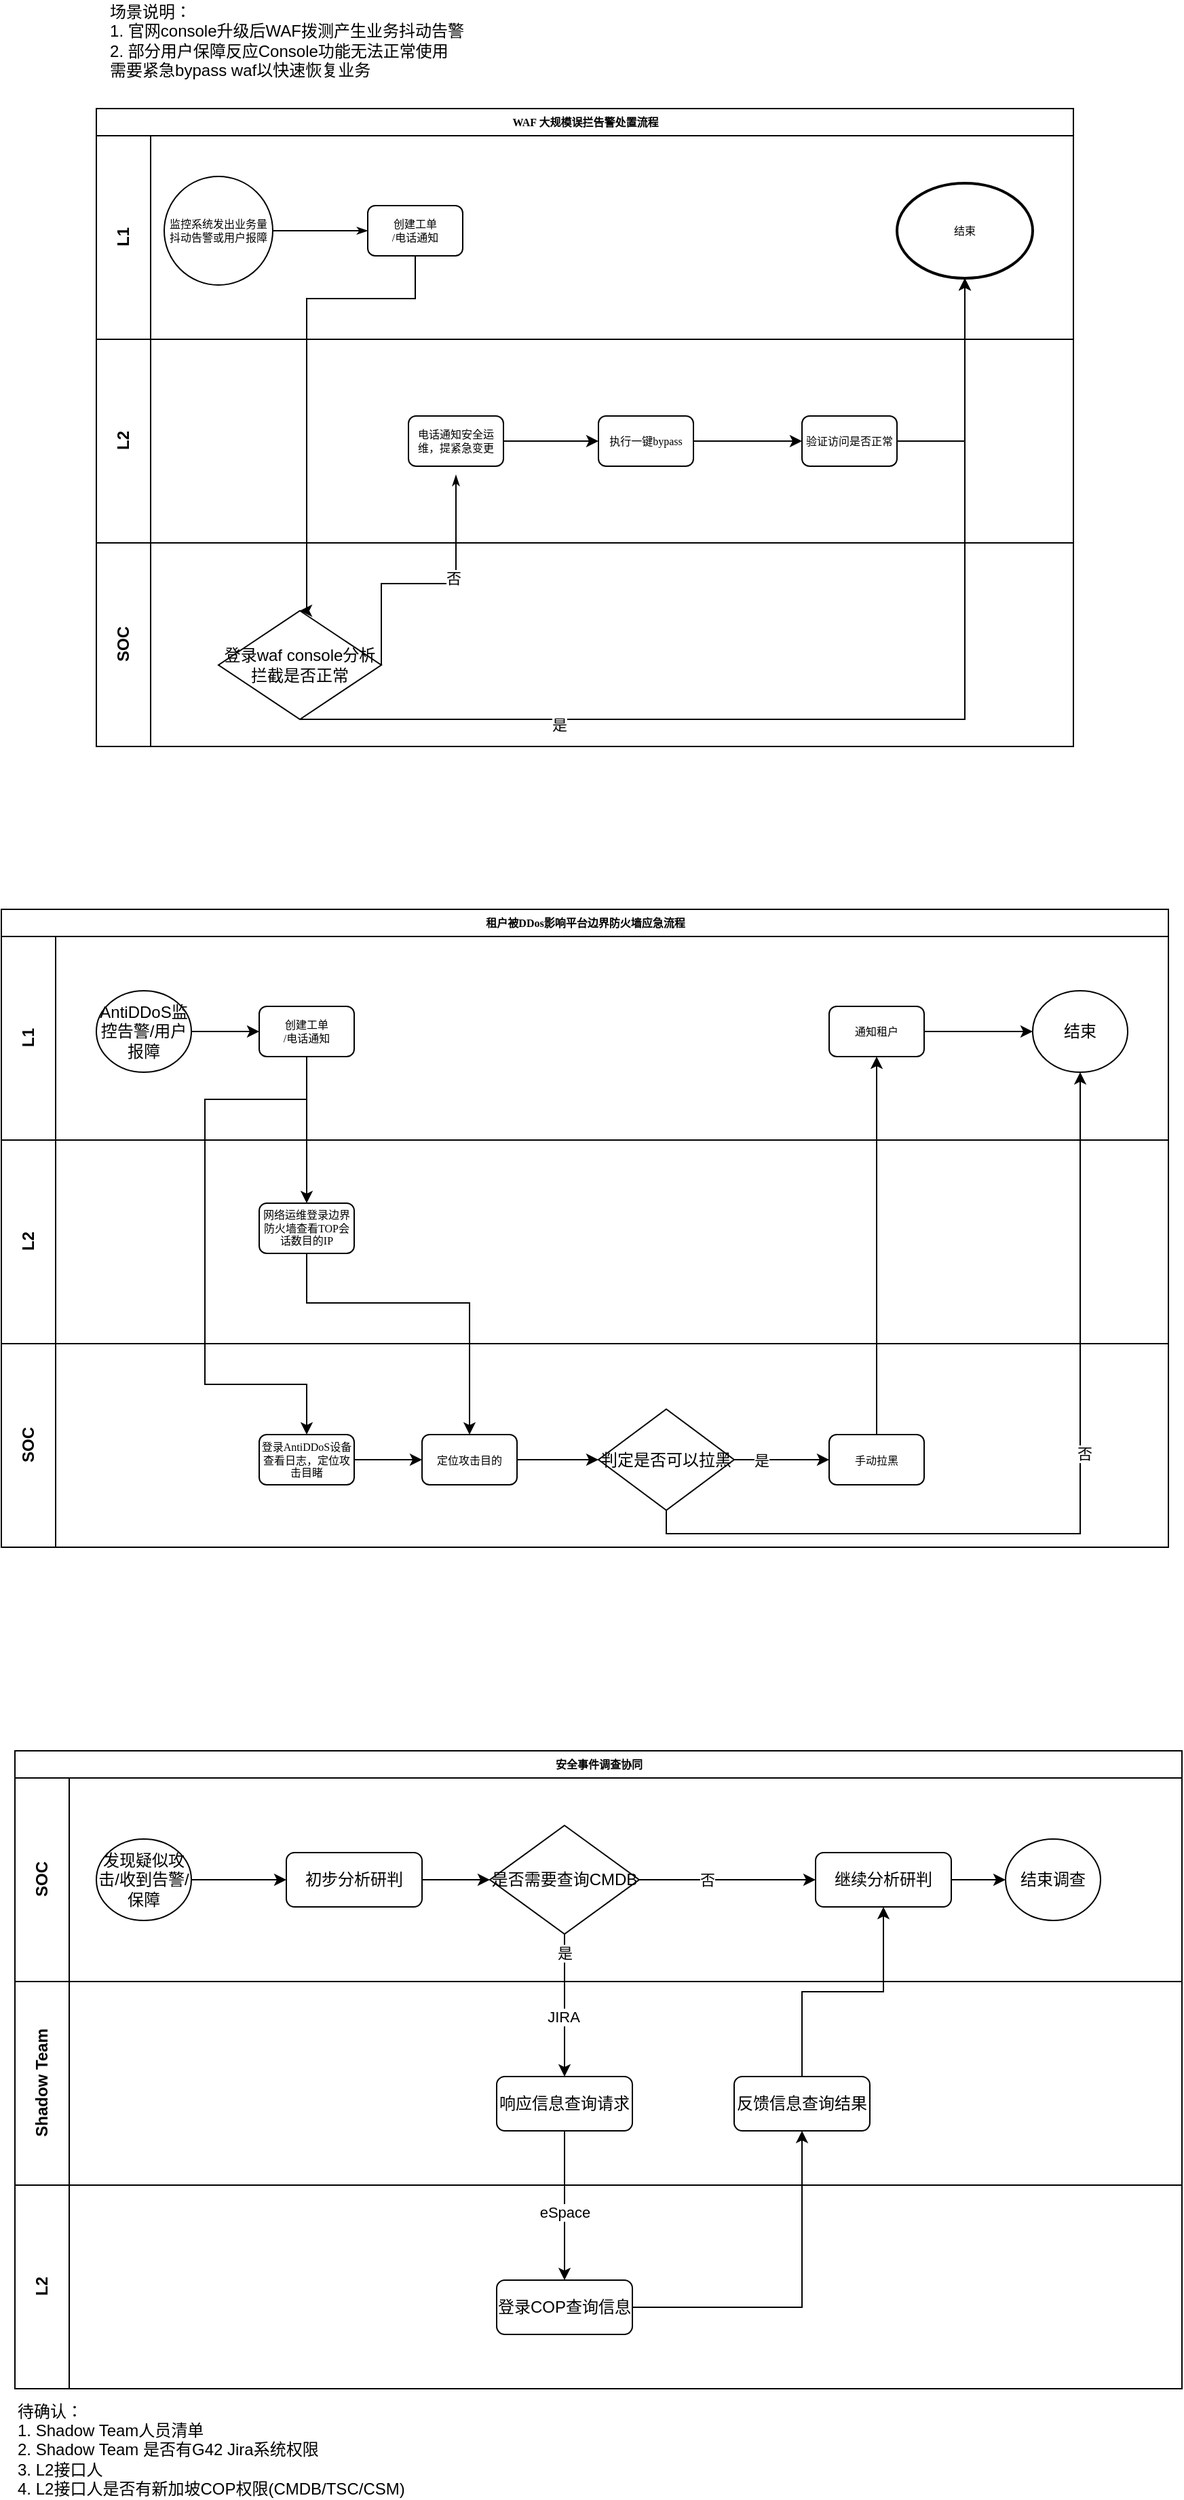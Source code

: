 <mxfile version="13.9.2" type="github">
  <diagram name="Page-1" id="c7488fd3-1785-93aa-aadb-54a6760d102a">
    <mxGraphModel dx="1038" dy="1558" grid="1" gridSize="10" guides="1" tooltips="1" connect="1" arrows="1" fold="1" page="1" pageScale="1" pageWidth="1100" pageHeight="850" background="#ffffff" math="0" shadow="0">
      <root>
        <mxCell id="0" />
        <mxCell id="1" parent="0" />
        <mxCell id="2b4e8129b02d487f-1" value="WAF 大规模误拦告警处置流程" style="swimlane;html=1;childLayout=stackLayout;horizontal=1;startSize=20;horizontalStack=0;rounded=0;shadow=0;labelBackgroundColor=none;strokeWidth=1;fontFamily=Verdana;fontSize=8;align=center;" parent="1" vertex="1">
          <mxGeometry x="150" y="-650" width="720" height="470" as="geometry" />
        </mxCell>
        <mxCell id="2b4e8129b02d487f-2" value="L1" style="swimlane;html=1;startSize=40;horizontal=0;" parent="2b4e8129b02d487f-1" vertex="1">
          <mxGeometry y="20" width="720" height="150" as="geometry" />
        </mxCell>
        <mxCell id="2b4e8129b02d487f-5" value="监控系统发出业务量抖动告警或用户报障" style="ellipse;whiteSpace=wrap;html=1;rounded=0;shadow=0;labelBackgroundColor=none;strokeWidth=1;fontFamily=Verdana;fontSize=8;align=center;" parent="2b4e8129b02d487f-2" vertex="1">
          <mxGeometry x="50" y="30" width="80" height="80" as="geometry" />
        </mxCell>
        <mxCell id="2b4e8129b02d487f-7" value="创建工单&lt;br&gt;/电话通知" style="rounded=1;whiteSpace=wrap;html=1;shadow=0;labelBackgroundColor=none;strokeWidth=1;fontFamily=Verdana;fontSize=8;align=center;" parent="2b4e8129b02d487f-2" vertex="1">
          <mxGeometry x="200" y="51.5" width="70" height="37" as="geometry" />
        </mxCell>
        <mxCell id="2b4e8129b02d487f-8" value="结束" style="ellipse;whiteSpace=wrap;html=1;rounded=0;shadow=0;labelBackgroundColor=none;strokeWidth=2;fontFamily=Verdana;fontSize=8;align=center;" parent="2b4e8129b02d487f-2" vertex="1">
          <mxGeometry x="590" y="35" width="100" height="70" as="geometry" />
        </mxCell>
        <mxCell id="2b4e8129b02d487f-18" style="edgeStyle=orthogonalEdgeStyle;rounded=0;html=1;labelBackgroundColor=none;startArrow=none;startFill=0;startSize=5;endArrow=classicThin;endFill=1;endSize=5;jettySize=auto;orthogonalLoop=1;strokeWidth=1;fontFamily=Verdana;fontSize=8;entryX=0;entryY=0.5;entryDx=0;entryDy=0;" parent="2b4e8129b02d487f-2" source="2b4e8129b02d487f-5" target="2b4e8129b02d487f-7" edge="1">
          <mxGeometry relative="1" as="geometry">
            <mxPoint x="155" y="56.5" as="targetPoint" />
            <Array as="points">
              <mxPoint x="180" y="70" />
              <mxPoint x="180" y="70" />
            </Array>
          </mxGeometry>
        </mxCell>
        <mxCell id="2b4e8129b02d487f-3" value="L2" style="swimlane;html=1;startSize=40;horizontal=0;" parent="2b4e8129b02d487f-1" vertex="1">
          <mxGeometry y="170" width="720" height="150" as="geometry">
            <mxRectangle y="170" width="720" height="40" as="alternateBounds" />
          </mxGeometry>
        </mxCell>
        <mxCell id="ZsROM8cVM0XpCCuU5VTD-8" style="edgeStyle=orthogonalEdgeStyle;rounded=0;orthogonalLoop=1;jettySize=auto;html=1;" parent="2b4e8129b02d487f-3" source="2b4e8129b02d487f-9" target="ZsROM8cVM0XpCCuU5VTD-7" edge="1">
          <mxGeometry relative="1" as="geometry" />
        </mxCell>
        <mxCell id="2b4e8129b02d487f-9" value="电话通知安全运维，提紧急变更" style="rounded=1;whiteSpace=wrap;html=1;shadow=0;labelBackgroundColor=none;strokeWidth=1;fontFamily=Verdana;fontSize=8;align=center;" parent="2b4e8129b02d487f-3" vertex="1">
          <mxGeometry x="230" y="56.5" width="70" height="37" as="geometry" />
        </mxCell>
        <mxCell id="ZsROM8cVM0XpCCuU5VTD-10" style="edgeStyle=orthogonalEdgeStyle;rounded=0;orthogonalLoop=1;jettySize=auto;html=1;" parent="2b4e8129b02d487f-3" source="ZsROM8cVM0XpCCuU5VTD-7" target="ZsROM8cVM0XpCCuU5VTD-9" edge="1">
          <mxGeometry relative="1" as="geometry" />
        </mxCell>
        <mxCell id="ZsROM8cVM0XpCCuU5VTD-7" value="执行一键bypass" style="rounded=1;whiteSpace=wrap;html=1;shadow=0;labelBackgroundColor=none;strokeWidth=1;fontFamily=Verdana;fontSize=8;align=center;" parent="2b4e8129b02d487f-3" vertex="1">
          <mxGeometry x="370" y="56.5" width="70" height="37" as="geometry" />
        </mxCell>
        <mxCell id="ZsROM8cVM0XpCCuU5VTD-9" value="验证访问是否正常" style="rounded=1;whiteSpace=wrap;html=1;shadow=0;labelBackgroundColor=none;strokeWidth=1;fontFamily=Verdana;fontSize=8;align=center;" parent="2b4e8129b02d487f-3" vertex="1">
          <mxGeometry x="520" y="56.5" width="70" height="37" as="geometry" />
        </mxCell>
        <mxCell id="ZsROM8cVM0XpCCuU5VTD-3" value="SOC" style="swimlane;html=1;startSize=40;horizontal=0;" parent="2b4e8129b02d487f-1" vertex="1">
          <mxGeometry y="320" width="720" height="150" as="geometry">
            <mxRectangle y="170" width="720" height="40" as="alternateBounds" />
          </mxGeometry>
        </mxCell>
        <mxCell id="ZsROM8cVM0XpCCuU5VTD-12" value="登录waf console分析拦截是否正常" style="rhombus;whiteSpace=wrap;html=1;" parent="ZsROM8cVM0XpCCuU5VTD-3" vertex="1">
          <mxGeometry x="90" y="50" width="120" height="80" as="geometry" />
        </mxCell>
        <mxCell id="ZsROM8cVM0XpCCuU5VTD-2" style="edgeStyle=orthogonalEdgeStyle;rounded=0;orthogonalLoop=1;jettySize=auto;html=1;entryX=0.5;entryY=0;entryDx=0;entryDy=0;" parent="2b4e8129b02d487f-1" source="2b4e8129b02d487f-7" target="ZsROM8cVM0XpCCuU5VTD-12" edge="1">
          <mxGeometry relative="1" as="geometry">
            <mxPoint x="155" y="370" as="targetPoint" />
            <Array as="points">
              <mxPoint x="235" y="140" />
              <mxPoint x="155" y="140" />
              <mxPoint x="155" y="370" />
            </Array>
          </mxGeometry>
        </mxCell>
        <mxCell id="2b4e8129b02d487f-26" style="edgeStyle=orthogonalEdgeStyle;rounded=0;html=1;labelBackgroundColor=none;startArrow=none;startFill=0;startSize=5;endArrow=classicThin;endFill=1;endSize=5;jettySize=auto;orthogonalLoop=1;strokeWidth=1;fontFamily=Verdana;fontSize=8;exitX=1;exitY=0.5;exitDx=0;exitDy=0;" parent="2b4e8129b02d487f-1" source="ZsROM8cVM0XpCCuU5VTD-12" edge="1">
          <mxGeometry relative="1" as="geometry">
            <mxPoint x="180" y="388.5" as="sourcePoint" />
            <mxPoint x="265" y="270" as="targetPoint" />
            <Array as="points">
              <mxPoint x="210" y="350" />
              <mxPoint x="265" y="350" />
            </Array>
          </mxGeometry>
        </mxCell>
        <mxCell id="ZsROM8cVM0XpCCuU5VTD-15" value="否" style="edgeLabel;html=1;align=center;verticalAlign=middle;resizable=0;points=[];" parent="2b4e8129b02d487f-26" vertex="1" connectable="0">
          <mxGeometry x="0.223" y="2" relative="1" as="geometry">
            <mxPoint as="offset" />
          </mxGeometry>
        </mxCell>
        <mxCell id="ZsROM8cVM0XpCCuU5VTD-11" style="edgeStyle=orthogonalEdgeStyle;rounded=0;orthogonalLoop=1;jettySize=auto;html=1;entryX=0.5;entryY=1;entryDx=0;entryDy=0;" parent="2b4e8129b02d487f-1" source="ZsROM8cVM0XpCCuU5VTD-9" target="2b4e8129b02d487f-8" edge="1">
          <mxGeometry relative="1" as="geometry">
            <Array as="points">
              <mxPoint x="640" y="245" />
            </Array>
          </mxGeometry>
        </mxCell>
        <mxCell id="ZsROM8cVM0XpCCuU5VTD-13" style="edgeStyle=orthogonalEdgeStyle;rounded=0;orthogonalLoop=1;jettySize=auto;html=1;exitX=0.5;exitY=1;exitDx=0;exitDy=0;" parent="2b4e8129b02d487f-1" source="ZsROM8cVM0XpCCuU5VTD-12" target="2b4e8129b02d487f-8" edge="1">
          <mxGeometry relative="1" as="geometry">
            <Array as="points">
              <mxPoint x="640" y="450" />
            </Array>
          </mxGeometry>
        </mxCell>
        <mxCell id="ZsROM8cVM0XpCCuU5VTD-16" value="是" style="edgeLabel;html=1;align=center;verticalAlign=middle;resizable=0;points=[];" parent="ZsROM8cVM0XpCCuU5VTD-13" vertex="1" connectable="0">
          <mxGeometry x="-0.532" y="-4" relative="1" as="geometry">
            <mxPoint as="offset" />
          </mxGeometry>
        </mxCell>
        <mxCell id="ZsROM8cVM0XpCCuU5VTD-17" value="&lt;div style=&quot;text-align: left&quot;&gt;&lt;span&gt;场景说明：&lt;/span&gt;&lt;/div&gt;1. 官网console升级后WAF拨测产生业务抖动告警&lt;br&gt;&lt;div style=&quot;text-align: left&quot;&gt;&lt;span&gt;2. 部分用户保障反应Console功能无法正常使用&lt;/span&gt;&lt;/div&gt;&lt;div style=&quot;text-align: left&quot;&gt;&lt;span&gt;需要紧急bypass waf以快速恢复业务&lt;/span&gt;&lt;/div&gt;" style="text;html=1;align=center;verticalAlign=middle;resizable=0;points=[];autosize=1;" parent="1" vertex="1">
          <mxGeometry x="150" y="-730" width="280" height="60" as="geometry" />
        </mxCell>
        <mxCell id="ZsROM8cVM0XpCCuU5VTD-18" value="租户被DDos影响平台边界防火墙应急流程" style="swimlane;html=1;childLayout=stackLayout;horizontal=1;startSize=20;horizontalStack=0;rounded=0;shadow=0;labelBackgroundColor=none;strokeWidth=1;fontFamily=Verdana;fontSize=8;align=center;" parent="1" vertex="1">
          <mxGeometry x="80" y="-60" width="860" height="470" as="geometry" />
        </mxCell>
        <mxCell id="ZsROM8cVM0XpCCuU5VTD-19" value="L1" style="swimlane;html=1;startSize=40;horizontal=0;" parent="ZsROM8cVM0XpCCuU5VTD-18" vertex="1">
          <mxGeometry y="20" width="860" height="150" as="geometry" />
        </mxCell>
        <mxCell id="ZsROM8cVM0XpCCuU5VTD-44" style="edgeStyle=orthogonalEdgeStyle;rounded=0;orthogonalLoop=1;jettySize=auto;html=1;entryX=0;entryY=0.5;entryDx=0;entryDy=0;" parent="ZsROM8cVM0XpCCuU5VTD-19" source="ZsROM8cVM0XpCCuU5VTD-39" target="ZsROM8cVM0XpCCuU5VTD-41" edge="1">
          <mxGeometry relative="1" as="geometry" />
        </mxCell>
        <mxCell id="ZsROM8cVM0XpCCuU5VTD-39" value="AntiDDoS监控告警/用户报障" style="ellipse;whiteSpace=wrap;html=1;" parent="ZsROM8cVM0XpCCuU5VTD-19" vertex="1">
          <mxGeometry x="70" y="40" width="70" height="60" as="geometry" />
        </mxCell>
        <mxCell id="ZsROM8cVM0XpCCuU5VTD-41" value="创建工单&lt;br&gt;/电话通知" style="rounded=1;whiteSpace=wrap;html=1;shadow=0;labelBackgroundColor=none;strokeWidth=1;fontFamily=Verdana;fontSize=8;align=center;" parent="ZsROM8cVM0XpCCuU5VTD-19" vertex="1">
          <mxGeometry x="190" y="51.5" width="70" height="37" as="geometry" />
        </mxCell>
        <mxCell id="ZsROM8cVM0XpCCuU5VTD-57" value="结束" style="ellipse;whiteSpace=wrap;html=1;" parent="ZsROM8cVM0XpCCuU5VTD-19" vertex="1">
          <mxGeometry x="760" y="40" width="70" height="60" as="geometry" />
        </mxCell>
        <mxCell id="ZsROM8cVM0XpCCuU5VTD-60" style="edgeStyle=orthogonalEdgeStyle;rounded=0;orthogonalLoop=1;jettySize=auto;html=1;" parent="ZsROM8cVM0XpCCuU5VTD-19" source="ZsROM8cVM0XpCCuU5VTD-58" target="ZsROM8cVM0XpCCuU5VTD-57" edge="1">
          <mxGeometry relative="1" as="geometry" />
        </mxCell>
        <mxCell id="ZsROM8cVM0XpCCuU5VTD-58" value="通知租户" style="rounded=1;whiteSpace=wrap;html=1;shadow=0;labelBackgroundColor=none;strokeWidth=1;fontFamily=Verdana;fontSize=8;align=center;" parent="ZsROM8cVM0XpCCuU5VTD-19" vertex="1">
          <mxGeometry x="610" y="51.5" width="70" height="37" as="geometry" />
        </mxCell>
        <mxCell id="ZsROM8cVM0XpCCuU5VTD-24" value="L2" style="swimlane;html=1;startSize=40;horizontal=0;" parent="ZsROM8cVM0XpCCuU5VTD-18" vertex="1">
          <mxGeometry y="170" width="860" height="150" as="geometry">
            <mxRectangle y="170" width="720" height="40" as="alternateBounds" />
          </mxGeometry>
        </mxCell>
        <mxCell id="ZsROM8cVM0XpCCuU5VTD-43" value="网络运维登录边界防火墙查看TOP会话数目的IP" style="rounded=1;whiteSpace=wrap;html=1;shadow=0;labelBackgroundColor=none;strokeWidth=1;fontFamily=Verdana;fontSize=8;align=center;" parent="ZsROM8cVM0XpCCuU5VTD-24" vertex="1">
          <mxGeometry x="190" y="46.5" width="70" height="37" as="geometry" />
        </mxCell>
        <mxCell id="ZsROM8cVM0XpCCuU5VTD-30" value="SOC" style="swimlane;html=1;startSize=40;horizontal=0;" parent="ZsROM8cVM0XpCCuU5VTD-18" vertex="1">
          <mxGeometry y="320" width="860" height="150" as="geometry">
            <mxRectangle y="170" width="720" height="40" as="alternateBounds" />
          </mxGeometry>
        </mxCell>
        <mxCell id="ZsROM8cVM0XpCCuU5VTD-48" style="edgeStyle=orthogonalEdgeStyle;rounded=0;orthogonalLoop=1;jettySize=auto;html=1;entryX=0;entryY=0.5;entryDx=0;entryDy=0;" parent="ZsROM8cVM0XpCCuU5VTD-30" source="ZsROM8cVM0XpCCuU5VTD-42" target="ZsROM8cVM0XpCCuU5VTD-47" edge="1">
          <mxGeometry relative="1" as="geometry" />
        </mxCell>
        <mxCell id="ZsROM8cVM0XpCCuU5VTD-42" value="登录AntiDDoS设备查看日志，定位攻击目睹" style="rounded=1;whiteSpace=wrap;html=1;shadow=0;labelBackgroundColor=none;strokeWidth=1;fontFamily=Verdana;fontSize=8;align=center;" parent="ZsROM8cVM0XpCCuU5VTD-30" vertex="1">
          <mxGeometry x="190" y="67" width="70" height="37" as="geometry" />
        </mxCell>
        <mxCell id="ZsROM8cVM0XpCCuU5VTD-52" style="edgeStyle=orthogonalEdgeStyle;rounded=0;orthogonalLoop=1;jettySize=auto;html=1;entryX=0;entryY=0.5;entryDx=0;entryDy=0;" parent="ZsROM8cVM0XpCCuU5VTD-30" source="ZsROM8cVM0XpCCuU5VTD-47" target="ZsROM8cVM0XpCCuU5VTD-51" edge="1">
          <mxGeometry relative="1" as="geometry" />
        </mxCell>
        <mxCell id="ZsROM8cVM0XpCCuU5VTD-47" value="定位攻击目的" style="rounded=1;whiteSpace=wrap;html=1;shadow=0;labelBackgroundColor=none;strokeWidth=1;fontFamily=Verdana;fontSize=8;align=center;" parent="ZsROM8cVM0XpCCuU5VTD-30" vertex="1">
          <mxGeometry x="310" y="67" width="70" height="37" as="geometry" />
        </mxCell>
        <mxCell id="ZsROM8cVM0XpCCuU5VTD-54" style="edgeStyle=orthogonalEdgeStyle;rounded=0;orthogonalLoop=1;jettySize=auto;html=1;entryX=0;entryY=0.5;entryDx=0;entryDy=0;" parent="ZsROM8cVM0XpCCuU5VTD-30" source="ZsROM8cVM0XpCCuU5VTD-51" target="ZsROM8cVM0XpCCuU5VTD-53" edge="1">
          <mxGeometry relative="1" as="geometry" />
        </mxCell>
        <mxCell id="ZsROM8cVM0XpCCuU5VTD-56" value="是" style="edgeLabel;html=1;align=center;verticalAlign=middle;resizable=0;points=[];" parent="ZsROM8cVM0XpCCuU5VTD-54" vertex="1" connectable="0">
          <mxGeometry x="0.002" y="15" relative="1" as="geometry">
            <mxPoint x="-15" y="15" as="offset" />
          </mxGeometry>
        </mxCell>
        <mxCell id="ZsROM8cVM0XpCCuU5VTD-51" value="判定是否可以拉黑" style="rhombus;whiteSpace=wrap;html=1;" parent="ZsROM8cVM0XpCCuU5VTD-30" vertex="1">
          <mxGeometry x="440" y="48.25" width="100" height="74.5" as="geometry" />
        </mxCell>
        <mxCell id="ZsROM8cVM0XpCCuU5VTD-53" value="手动拉黑" style="rounded=1;whiteSpace=wrap;html=1;shadow=0;labelBackgroundColor=none;strokeWidth=1;fontFamily=Verdana;fontSize=8;align=center;" parent="ZsROM8cVM0XpCCuU5VTD-30" vertex="1">
          <mxGeometry x="610" y="67" width="70" height="37" as="geometry" />
        </mxCell>
        <mxCell id="ZsROM8cVM0XpCCuU5VTD-45" style="edgeStyle=orthogonalEdgeStyle;rounded=0;orthogonalLoop=1;jettySize=auto;html=1;entryX=0.5;entryY=0;entryDx=0;entryDy=0;" parent="ZsROM8cVM0XpCCuU5VTD-18" source="ZsROM8cVM0XpCCuU5VTD-41" target="ZsROM8cVM0XpCCuU5VTD-43" edge="1">
          <mxGeometry relative="1" as="geometry" />
        </mxCell>
        <mxCell id="ZsROM8cVM0XpCCuU5VTD-46" style="edgeStyle=orthogonalEdgeStyle;rounded=0;orthogonalLoop=1;jettySize=auto;html=1;entryX=0.5;entryY=0;entryDx=0;entryDy=0;" parent="ZsROM8cVM0XpCCuU5VTD-18" source="ZsROM8cVM0XpCCuU5VTD-41" target="ZsROM8cVM0XpCCuU5VTD-42" edge="1">
          <mxGeometry relative="1" as="geometry">
            <Array as="points">
              <mxPoint x="225" y="140" />
              <mxPoint x="150" y="140" />
              <mxPoint x="150" y="350" />
              <mxPoint x="225" y="350" />
            </Array>
          </mxGeometry>
        </mxCell>
        <mxCell id="ZsROM8cVM0XpCCuU5VTD-50" style="edgeStyle=orthogonalEdgeStyle;rounded=0;orthogonalLoop=1;jettySize=auto;html=1;entryX=0.5;entryY=0;entryDx=0;entryDy=0;" parent="ZsROM8cVM0XpCCuU5VTD-18" source="ZsROM8cVM0XpCCuU5VTD-43" target="ZsROM8cVM0XpCCuU5VTD-47" edge="1">
          <mxGeometry relative="1" as="geometry">
            <Array as="points">
              <mxPoint x="225" y="290" />
              <mxPoint x="345" y="290" />
            </Array>
          </mxGeometry>
        </mxCell>
        <mxCell id="ZsROM8cVM0XpCCuU5VTD-59" style="edgeStyle=orthogonalEdgeStyle;rounded=0;orthogonalLoop=1;jettySize=auto;html=1;entryX=0.5;entryY=1;entryDx=0;entryDy=0;" parent="ZsROM8cVM0XpCCuU5VTD-18" source="ZsROM8cVM0XpCCuU5VTD-53" target="ZsROM8cVM0XpCCuU5VTD-58" edge="1">
          <mxGeometry relative="1" as="geometry" />
        </mxCell>
        <mxCell id="ZsROM8cVM0XpCCuU5VTD-61" style="edgeStyle=orthogonalEdgeStyle;rounded=0;orthogonalLoop=1;jettySize=auto;html=1;entryX=0.5;entryY=1;entryDx=0;entryDy=0;" parent="ZsROM8cVM0XpCCuU5VTD-18" source="ZsROM8cVM0XpCCuU5VTD-51" target="ZsROM8cVM0XpCCuU5VTD-57" edge="1">
          <mxGeometry relative="1" as="geometry">
            <Array as="points">
              <mxPoint x="490" y="460" />
              <mxPoint x="795" y="460" />
            </Array>
          </mxGeometry>
        </mxCell>
        <mxCell id="ZsROM8cVM0XpCCuU5VTD-62" value="否" style="edgeLabel;html=1;align=center;verticalAlign=middle;resizable=0;points=[];" parent="ZsROM8cVM0XpCCuU5VTD-61" vertex="1" connectable="0">
          <mxGeometry x="0.154" y="-3" relative="1" as="geometry">
            <mxPoint as="offset" />
          </mxGeometry>
        </mxCell>
        <mxCell id="ezex_EL2ufpO3QBveKVV-1" value="安全事件调查协同" style="swimlane;html=1;childLayout=stackLayout;horizontal=1;startSize=20;horizontalStack=0;rounded=0;shadow=0;labelBackgroundColor=none;strokeWidth=1;fontFamily=Verdana;fontSize=8;align=center;" vertex="1" parent="1">
          <mxGeometry x="90" y="560" width="860" height="470" as="geometry" />
        </mxCell>
        <mxCell id="ezex_EL2ufpO3QBveKVV-2" value="SOC" style="swimlane;html=1;startSize=40;horizontal=0;" vertex="1" parent="ezex_EL2ufpO3QBveKVV-1">
          <mxGeometry y="20" width="860" height="150" as="geometry" />
        </mxCell>
        <mxCell id="ezex_EL2ufpO3QBveKVV-26" value="发现疑似攻击/收到告警/保障" style="ellipse;whiteSpace=wrap;html=1;" vertex="1" parent="ezex_EL2ufpO3QBveKVV-2">
          <mxGeometry x="60" y="45" width="70" height="60" as="geometry" />
        </mxCell>
        <mxCell id="ezex_EL2ufpO3QBveKVV-32" style="edgeStyle=orthogonalEdgeStyle;rounded=0;orthogonalLoop=1;jettySize=auto;html=1;entryX=0;entryY=0.5;entryDx=0;entryDy=0;" edge="1" parent="ezex_EL2ufpO3QBveKVV-2" source="ezex_EL2ufpO3QBveKVV-27" target="ezex_EL2ufpO3QBveKVV-30">
          <mxGeometry relative="1" as="geometry" />
        </mxCell>
        <mxCell id="ezex_EL2ufpO3QBveKVV-27" value="初步分析研判" style="rounded=1;whiteSpace=wrap;html=1;" vertex="1" parent="ezex_EL2ufpO3QBveKVV-2">
          <mxGeometry x="200" y="55" width="100" height="40" as="geometry" />
        </mxCell>
        <mxCell id="ezex_EL2ufpO3QBveKVV-28" style="edgeStyle=orthogonalEdgeStyle;rounded=0;orthogonalLoop=1;jettySize=auto;html=1;entryX=0;entryY=0.5;entryDx=0;entryDy=0;" edge="1" parent="ezex_EL2ufpO3QBveKVV-2" source="ezex_EL2ufpO3QBveKVV-26" target="ezex_EL2ufpO3QBveKVV-27">
          <mxGeometry relative="1" as="geometry" />
        </mxCell>
        <mxCell id="ezex_EL2ufpO3QBveKVV-48" style="edgeStyle=orthogonalEdgeStyle;rounded=0;orthogonalLoop=1;jettySize=auto;html=1;" edge="1" parent="ezex_EL2ufpO3QBveKVV-2" source="ezex_EL2ufpO3QBveKVV-30" target="ezex_EL2ufpO3QBveKVV-46">
          <mxGeometry relative="1" as="geometry" />
        </mxCell>
        <mxCell id="ezex_EL2ufpO3QBveKVV-49" value="否" style="edgeLabel;html=1;align=center;verticalAlign=middle;resizable=0;points=[];" vertex="1" connectable="0" parent="ezex_EL2ufpO3QBveKVV-48">
          <mxGeometry x="-0.295" y="-4" relative="1" as="geometry">
            <mxPoint x="4" y="-4" as="offset" />
          </mxGeometry>
        </mxCell>
        <mxCell id="ezex_EL2ufpO3QBveKVV-30" value="是否需要查询CMDB" style="rhombus;whiteSpace=wrap;html=1;" vertex="1" parent="ezex_EL2ufpO3QBveKVV-2">
          <mxGeometry x="350" y="35" width="110" height="80" as="geometry" />
        </mxCell>
        <mxCell id="ezex_EL2ufpO3QBveKVV-44" value="结束调查" style="ellipse;whiteSpace=wrap;html=1;" vertex="1" parent="ezex_EL2ufpO3QBveKVV-2">
          <mxGeometry x="730" y="45" width="70" height="60" as="geometry" />
        </mxCell>
        <mxCell id="ezex_EL2ufpO3QBveKVV-51" style="edgeStyle=orthogonalEdgeStyle;rounded=0;orthogonalLoop=1;jettySize=auto;html=1;entryX=0;entryY=0.5;entryDx=0;entryDy=0;" edge="1" parent="ezex_EL2ufpO3QBveKVV-2" source="ezex_EL2ufpO3QBveKVV-46" target="ezex_EL2ufpO3QBveKVV-44">
          <mxGeometry relative="1" as="geometry" />
        </mxCell>
        <mxCell id="ezex_EL2ufpO3QBveKVV-46" value="继续分析研判" style="rounded=1;whiteSpace=wrap;html=1;" vertex="1" parent="ezex_EL2ufpO3QBveKVV-2">
          <mxGeometry x="590" y="55" width="100" height="40" as="geometry" />
        </mxCell>
        <mxCell id="ezex_EL2ufpO3QBveKVV-9" value="Shadow Team" style="swimlane;html=1;startSize=40;horizontal=0;" vertex="1" parent="ezex_EL2ufpO3QBveKVV-1">
          <mxGeometry y="170" width="860" height="150" as="geometry">
            <mxRectangle y="170" width="720" height="40" as="alternateBounds" />
          </mxGeometry>
        </mxCell>
        <mxCell id="ezex_EL2ufpO3QBveKVV-29" value="响应信息查询请求" style="rounded=1;whiteSpace=wrap;html=1;" vertex="1" parent="ezex_EL2ufpO3QBveKVV-9">
          <mxGeometry x="355" y="70" width="100" height="40" as="geometry" />
        </mxCell>
        <mxCell id="ezex_EL2ufpO3QBveKVV-42" value="反馈信息查询结果" style="rounded=1;whiteSpace=wrap;html=1;" vertex="1" parent="ezex_EL2ufpO3QBveKVV-9">
          <mxGeometry x="530" y="70" width="100" height="40" as="geometry" />
        </mxCell>
        <mxCell id="ezex_EL2ufpO3QBveKVV-11" value="L2" style="swimlane;html=1;startSize=40;horizontal=0;" vertex="1" parent="ezex_EL2ufpO3QBveKVV-1">
          <mxGeometry y="320" width="860" height="150" as="geometry">
            <mxRectangle y="170" width="720" height="40" as="alternateBounds" />
          </mxGeometry>
        </mxCell>
        <mxCell id="ezex_EL2ufpO3QBveKVV-33" value="登录COP查询信息" style="rounded=1;whiteSpace=wrap;html=1;" vertex="1" parent="ezex_EL2ufpO3QBveKVV-11">
          <mxGeometry x="355" y="70" width="100" height="40" as="geometry" />
        </mxCell>
        <mxCell id="ezex_EL2ufpO3QBveKVV-31" style="edgeStyle=orthogonalEdgeStyle;rounded=0;orthogonalLoop=1;jettySize=auto;html=1;entryX=0.5;entryY=0;entryDx=0;entryDy=0;" edge="1" parent="ezex_EL2ufpO3QBveKVV-1" source="ezex_EL2ufpO3QBveKVV-30" target="ezex_EL2ufpO3QBveKVV-29">
          <mxGeometry relative="1" as="geometry">
            <Array as="points">
              <mxPoint x="405" y="210" />
              <mxPoint x="405" y="210" />
            </Array>
          </mxGeometry>
        </mxCell>
        <mxCell id="ezex_EL2ufpO3QBveKVV-40" value="JIRA" style="edgeLabel;html=1;align=center;verticalAlign=middle;resizable=0;points=[];" vertex="1" connectable="0" parent="ezex_EL2ufpO3QBveKVV-31">
          <mxGeometry x="0.429" y="-14" relative="1" as="geometry">
            <mxPoint x="13" y="-14" as="offset" />
          </mxGeometry>
        </mxCell>
        <mxCell id="ezex_EL2ufpO3QBveKVV-47" value="是" style="edgeLabel;html=1;align=center;verticalAlign=middle;resizable=0;points=[];" vertex="1" connectable="0" parent="ezex_EL2ufpO3QBveKVV-31">
          <mxGeometry x="0.429" y="-61" relative="1" as="geometry">
            <mxPoint x="61" y="-61" as="offset" />
          </mxGeometry>
        </mxCell>
        <mxCell id="ezex_EL2ufpO3QBveKVV-34" style="edgeStyle=orthogonalEdgeStyle;rounded=0;orthogonalLoop=1;jettySize=auto;html=1;entryX=0.5;entryY=0;entryDx=0;entryDy=0;" edge="1" parent="ezex_EL2ufpO3QBveKVV-1" source="ezex_EL2ufpO3QBveKVV-29" target="ezex_EL2ufpO3QBveKVV-33">
          <mxGeometry relative="1" as="geometry" />
        </mxCell>
        <mxCell id="ezex_EL2ufpO3QBveKVV-41" value="eSpace" style="edgeLabel;html=1;align=center;verticalAlign=middle;resizable=0;points=[];" vertex="1" connectable="0" parent="ezex_EL2ufpO3QBveKVV-34">
          <mxGeometry x="-0.706" y="-1" relative="1" as="geometry">
            <mxPoint x="1" y="44" as="offset" />
          </mxGeometry>
        </mxCell>
        <mxCell id="ezex_EL2ufpO3QBveKVV-43" style="edgeStyle=orthogonalEdgeStyle;rounded=0;orthogonalLoop=1;jettySize=auto;html=1;entryX=0.5;entryY=1;entryDx=0;entryDy=0;" edge="1" parent="ezex_EL2ufpO3QBveKVV-1" source="ezex_EL2ufpO3QBveKVV-33" target="ezex_EL2ufpO3QBveKVV-42">
          <mxGeometry relative="1" as="geometry" />
        </mxCell>
        <mxCell id="ezex_EL2ufpO3QBveKVV-50" style="edgeStyle=orthogonalEdgeStyle;rounded=0;orthogonalLoop=1;jettySize=auto;html=1;" edge="1" parent="ezex_EL2ufpO3QBveKVV-1" source="ezex_EL2ufpO3QBveKVV-42" target="ezex_EL2ufpO3QBveKVV-46">
          <mxGeometry relative="1" as="geometry" />
        </mxCell>
        <mxCell id="ezex_EL2ufpO3QBveKVV-52" value="待确认：&lt;br&gt;&lt;div&gt;&lt;span&gt;1. Shadow Team人员清单&lt;/span&gt;&lt;/div&gt;&lt;div&gt;&lt;span&gt;2. Shadow Team 是否有G42 Jira系统权限&lt;/span&gt;&lt;/div&gt;&lt;div&gt;&lt;span&gt;3. L2接口人&lt;/span&gt;&lt;/div&gt;&lt;div&gt;&lt;span&gt;4. L2接口人是否有新加坡COP权限(CMDB/TSC/CSM)&lt;/span&gt;&lt;/div&gt;" style="text;html=1;align=left;verticalAlign=middle;resizable=0;points=[];autosize=1;" vertex="1" parent="1">
          <mxGeometry x="90" y="1040" width="300" height="70" as="geometry" />
        </mxCell>
      </root>
    </mxGraphModel>
  </diagram>
</mxfile>

